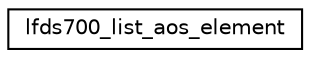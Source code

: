 digraph "Graphical Class Hierarchy"
{
 // LATEX_PDF_SIZE
  edge [fontname="Helvetica",fontsize="10",labelfontname="Helvetica",labelfontsize="10"];
  node [fontname="Helvetica",fontsize="10",shape=record];
  rankdir="LR";
  Node0 [label="lfds700_list_aos_element",height=0.2,width=0.4,color="black", fillcolor="white", style="filled",URL="$structlfds700__list__aos__element.html",tooltip=" "];
}

